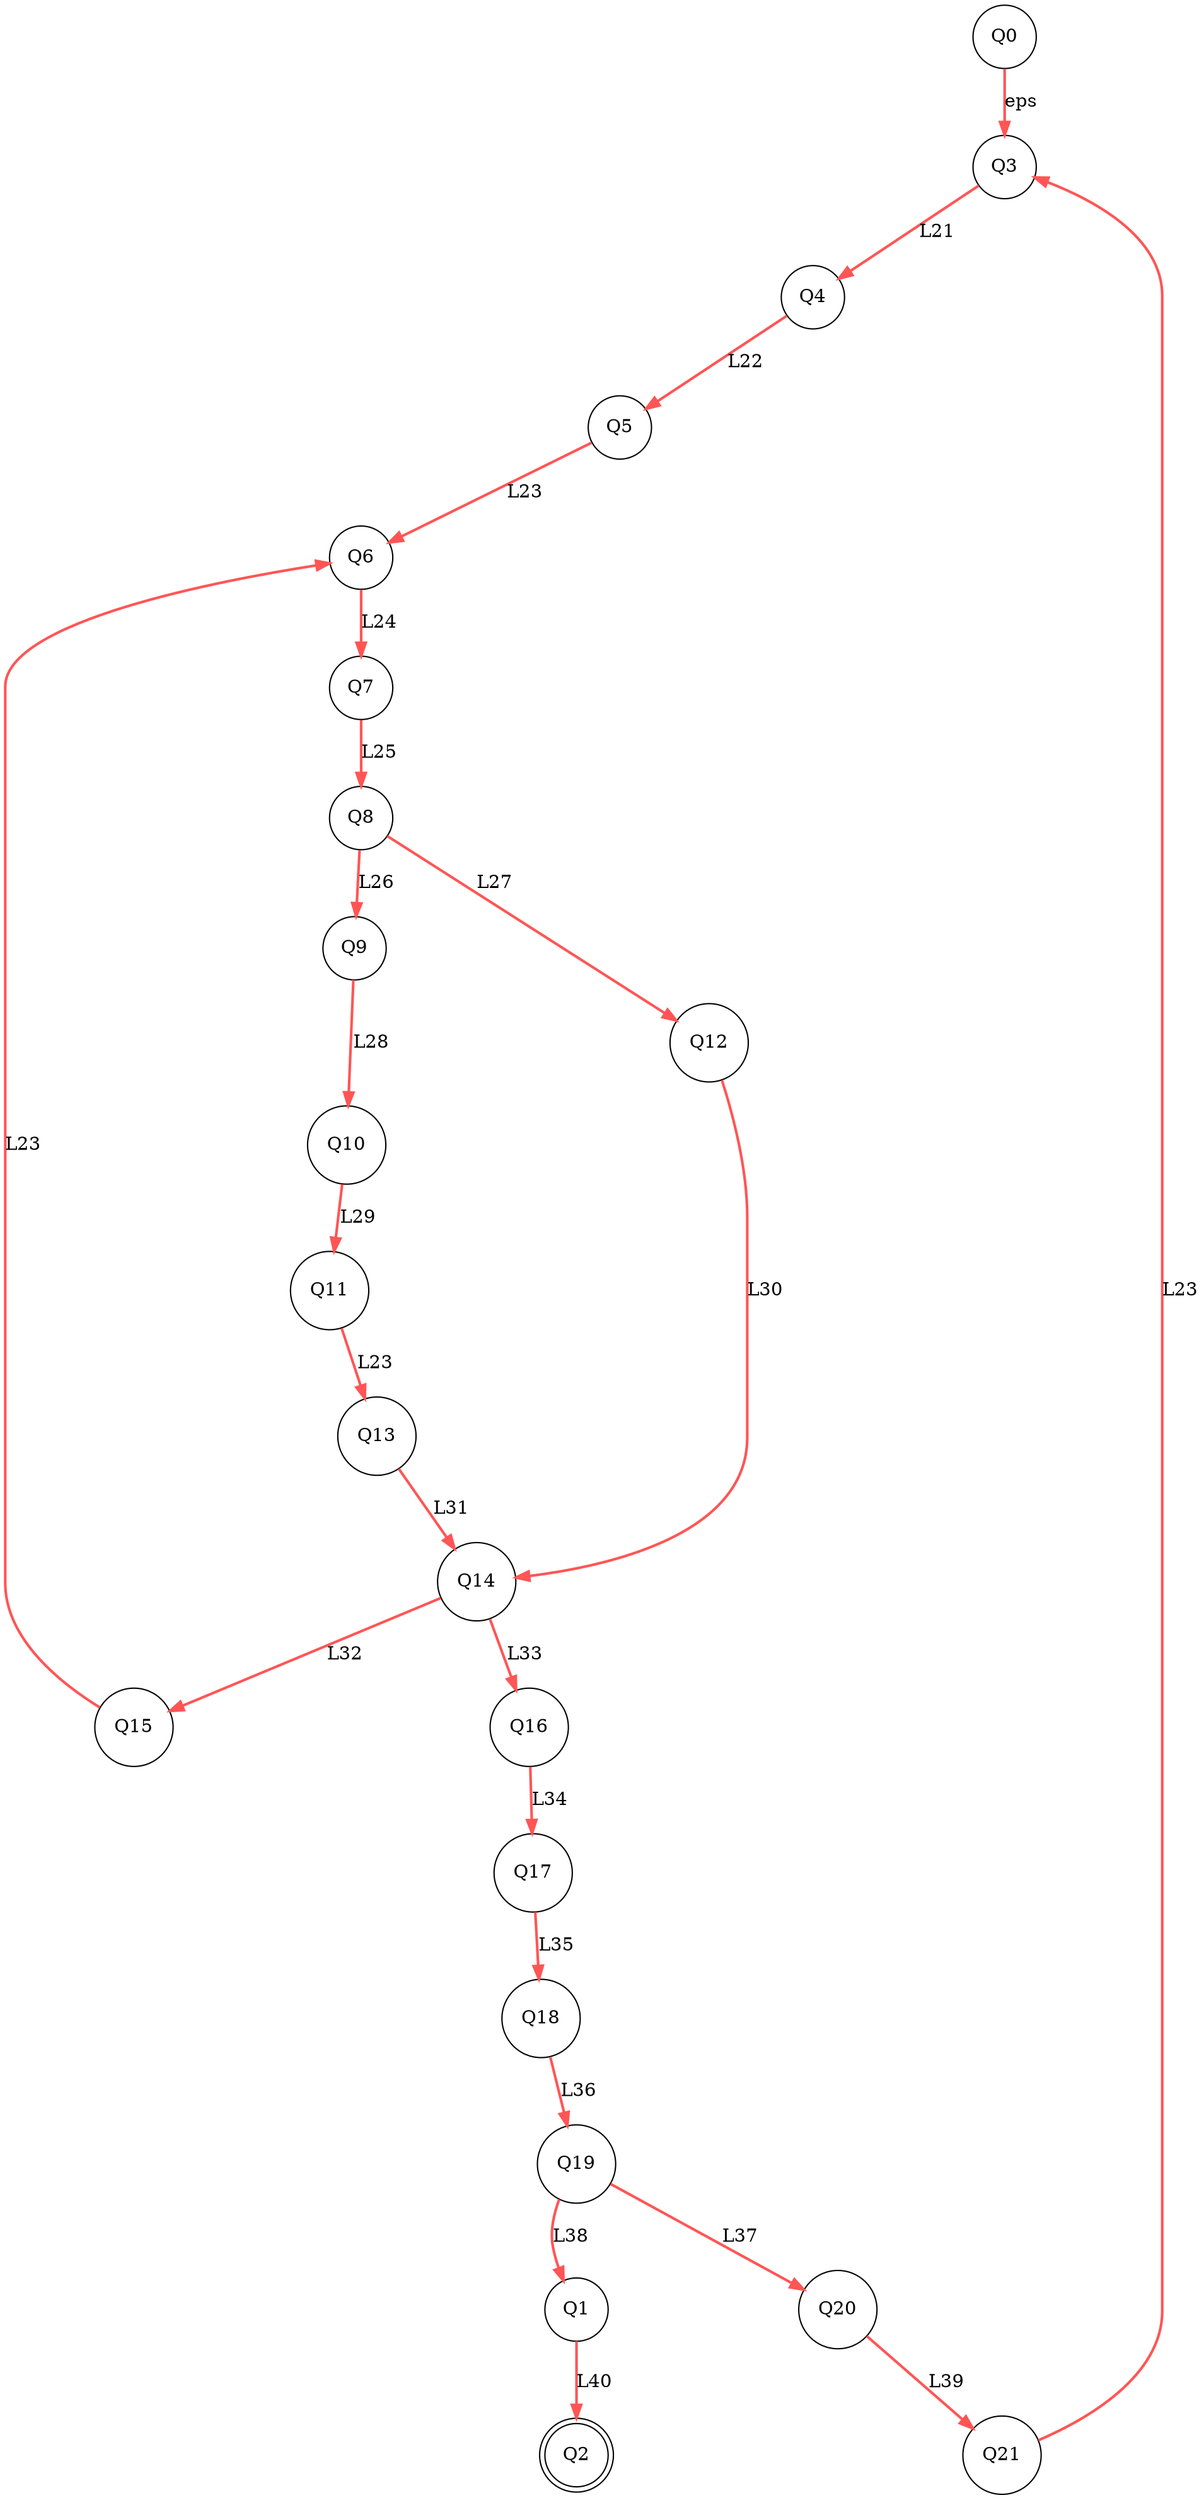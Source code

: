 digraph G {
  nodesep = 2.0;
  edge [color="#ff5555"];
  Q0 -> Q3 [style=bold,label="eps"];
  Q1 -> Q2 [style=bold,label="L40"];
  Q3 -> Q4 [style=bold,label="L21"];
  Q4 -> Q5 [style=bold,label="L22"];
  Q5 -> Q6 [style=bold,label="L23"];
  Q6 -> Q7 [style=bold,label="L24"];
  Q7 -> Q8 [style=bold,label="L25"];
  Q8 -> Q9 [style=bold,label="L26"];
  Q8 -> Q12 [style=bold,label="L27"];
  Q9 -> Q10 [style=bold,label="L28"];
  Q10 -> Q11 [style=bold,label="L29"];
  Q11 -> Q13 [style=bold,label="L23"];
  Q12 -> Q14 [style=bold,label="L30"];
  Q13 -> Q14 [style=bold,label="L31"];
  Q14 -> Q15 [style=bold,label="L32"];
  Q14 -> Q16 [style=bold,label="L33"];
  Q15 -> Q6 [style=bold,label="L23"];
  Q16 -> Q17 [style=bold,label="L34"];
  Q17 -> Q18 [style=bold,label="L35"];
  Q18 -> Q19 [style=bold,label="L36"];
  Q19 -> Q20 [style=bold,label="L37"];
  Q19 -> Q1 [style=bold,label="L38"];
  Q20 -> Q21 [style=bold,label="L39"];
  Q21 -> Q3 [style=bold,label="L23"];
  Q0 [shape=circle];
  Q1 [shape=circle];
  Q2 [shape=circle,peripheries=2];
  Q3 [shape=circle];
  Q4 [shape=circle];
  Q5 [shape=circle];
  Q6 [shape=circle];
  Q7 [shape=circle];
  Q8 [shape=circle];
  Q9 [shape=circle];
  Q10 [shape=circle];
  Q11 [shape=circle];
  Q12 [shape=circle];
  Q13 [shape=circle];
  Q14 [shape=circle];
  Q15 [shape=circle];
  Q16 [shape=circle];
  Q17 [shape=circle];
  Q18 [shape=circle];
  Q19 [shape=circle];
  Q20 [shape=circle];
  Q21 [shape=circle];
}
